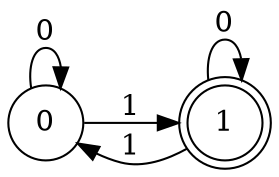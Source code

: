 digraph DFA {
	rankdir=LR;	0 [shape=circle];
	0 -> 0 [label="0"];
	0 -> 1 [label="1"];
	1 [shape=doublecircle];
	1 -> 1 [label="0"];
	1 -> 0 [label="1"];
}
